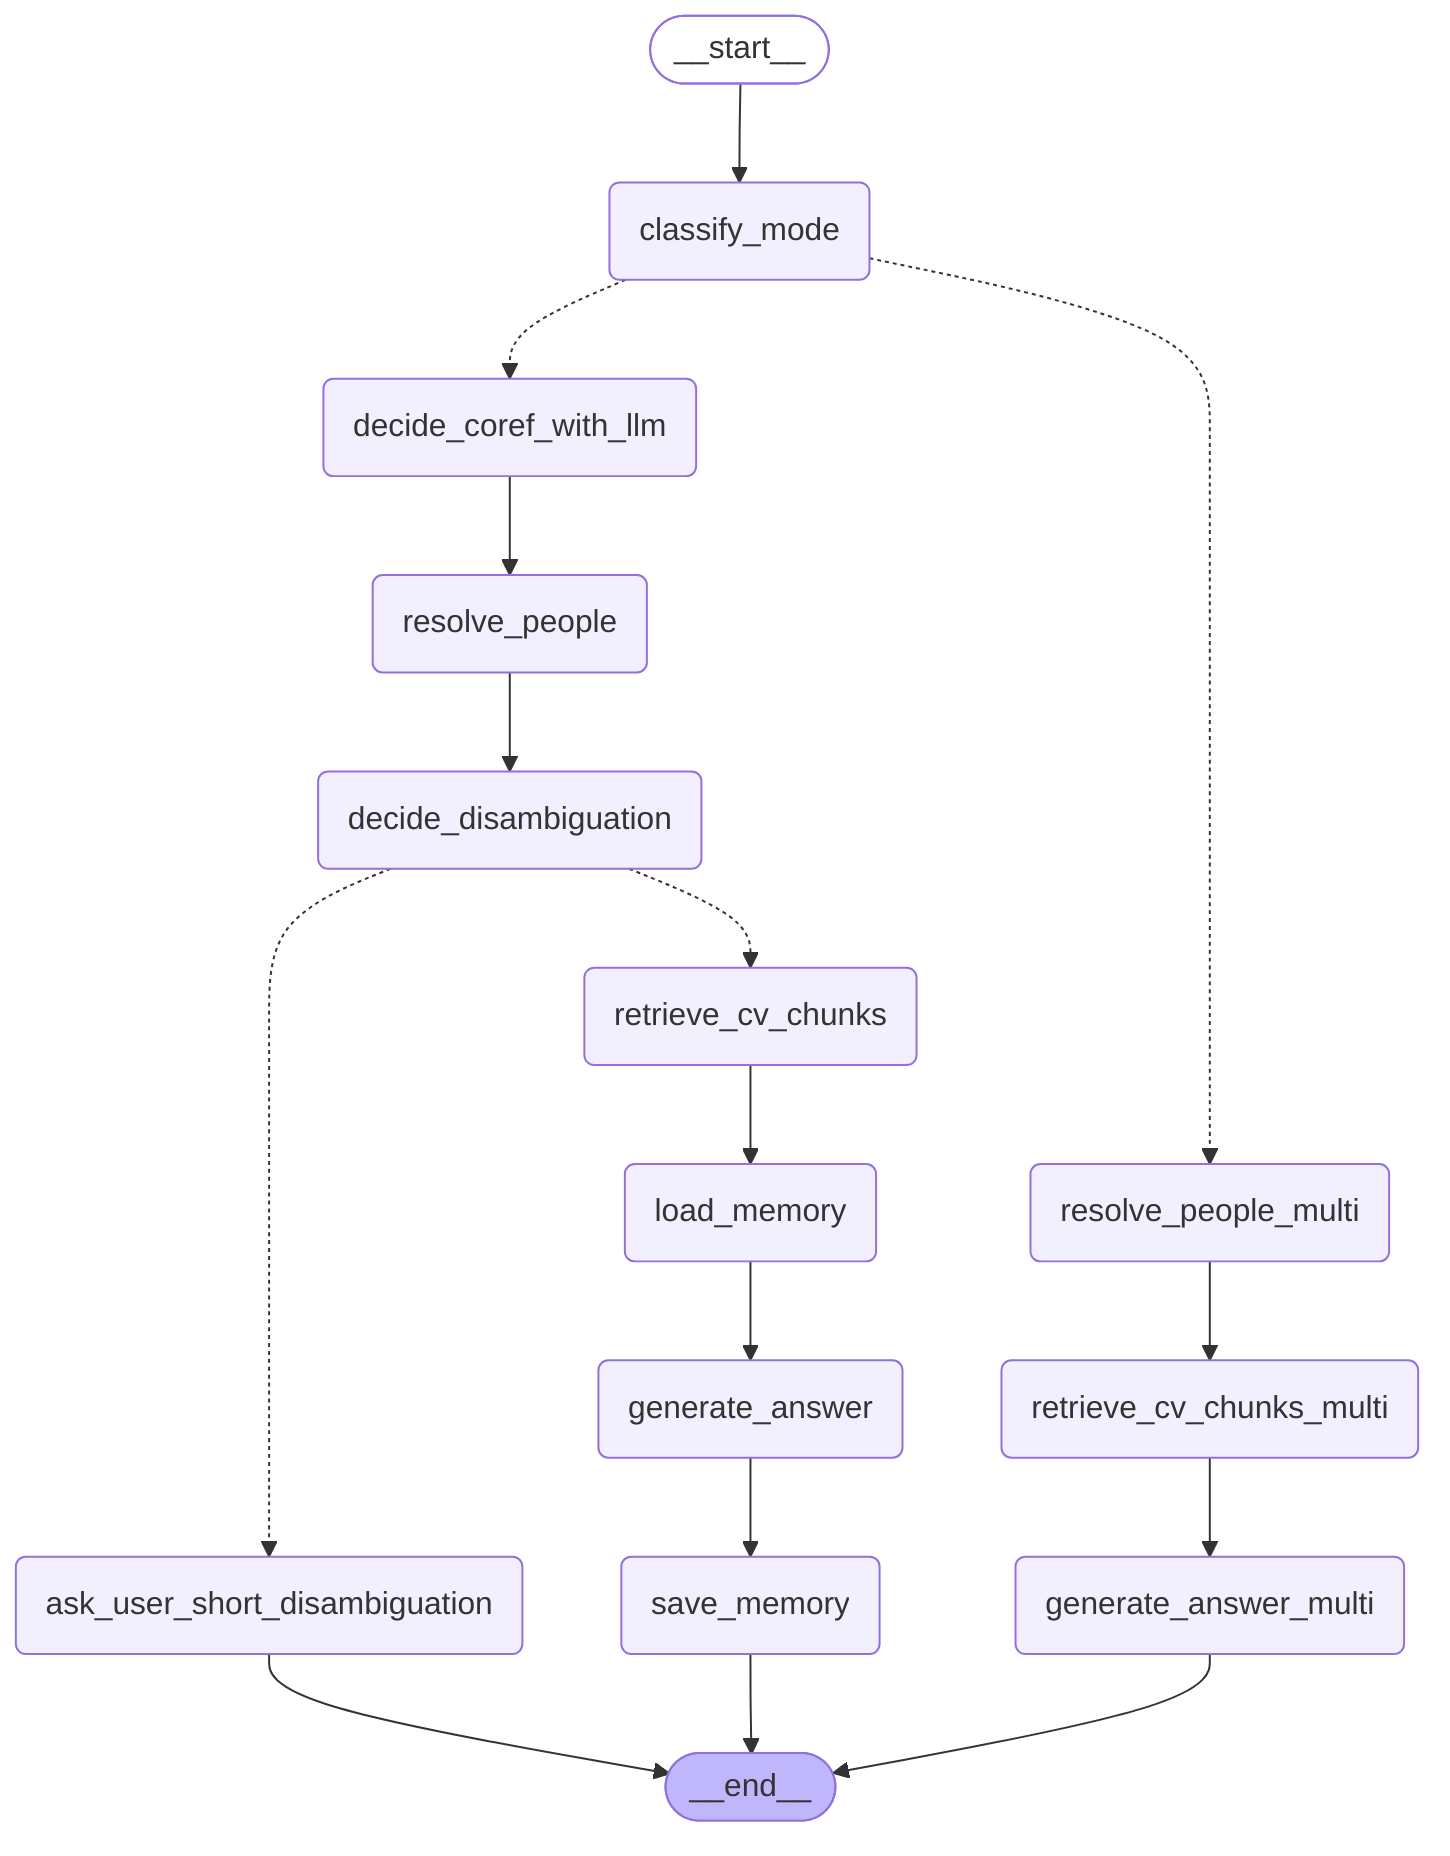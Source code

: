 graph TD;
        __start__([<p>__start__</p>]):::first
        classify_mode(classify_mode)
        resolve_people_multi(resolve_people_multi)
        retrieve_cv_chunks_multi(retrieve_cv_chunks_multi)
        generate_answer_multi(generate_answer_multi)
        decide_coref_with_llm(decide_coref_with_llm)
        resolve_people(resolve_people)
        decide_disambiguation(decide_disambiguation)
        ask_user_short_disambiguation(ask_user_short_disambiguation)
        retrieve_cv_chunks(retrieve_cv_chunks)
        load_memory(load_memory)
        generate_answer(generate_answer)
        save_memory(save_memory)
        __end__([<p>__end__</p>]):::last
        __start__ --> classify_mode;
        classify_mode -.-> decide_coref_with_llm;
        classify_mode -.-> resolve_people_multi;
        decide_coref_with_llm --> resolve_people;
        decide_disambiguation -.-> ask_user_short_disambiguation;
        decide_disambiguation -.-> retrieve_cv_chunks;
        generate_answer --> save_memory;
        load_memory --> generate_answer;
        resolve_people --> decide_disambiguation;
        resolve_people_multi --> retrieve_cv_chunks_multi;
        retrieve_cv_chunks --> load_memory;
        retrieve_cv_chunks_multi --> generate_answer_multi;
        ask_user_short_disambiguation --> __end__;
        generate_answer_multi --> __end__;
        save_memory --> __end__;
        classDef default fill:#f2f0ff,line-height:1.2
        classDef first fill-opacity:0
        classDef last fill:#bfb6fc